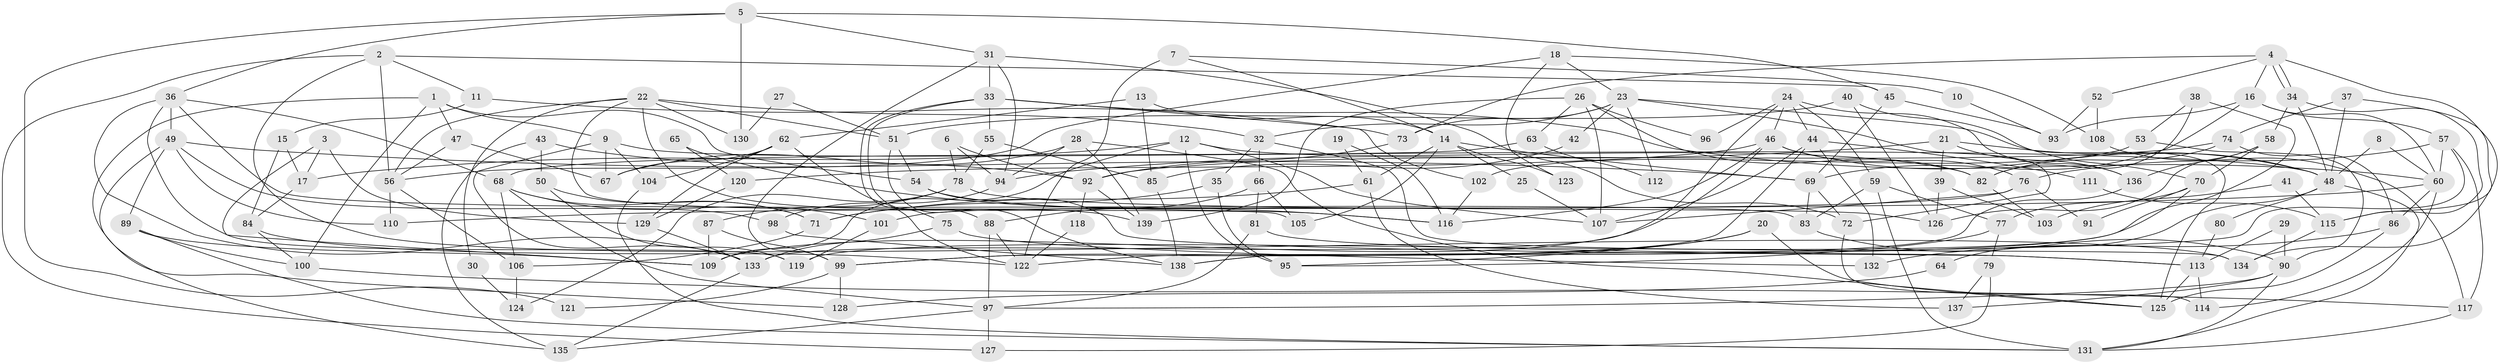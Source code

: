 // Generated by graph-tools (version 1.1) at 2025/51/03/09/25 04:51:57]
// undirected, 139 vertices, 278 edges
graph export_dot {
graph [start="1"]
  node [color=gray90,style=filled];
  1;
  2;
  3;
  4;
  5;
  6;
  7;
  8;
  9;
  10;
  11;
  12;
  13;
  14;
  15;
  16;
  17;
  18;
  19;
  20;
  21;
  22;
  23;
  24;
  25;
  26;
  27;
  28;
  29;
  30;
  31;
  32;
  33;
  34;
  35;
  36;
  37;
  38;
  39;
  40;
  41;
  42;
  43;
  44;
  45;
  46;
  47;
  48;
  49;
  50;
  51;
  52;
  53;
  54;
  55;
  56;
  57;
  58;
  59;
  60;
  61;
  62;
  63;
  64;
  65;
  66;
  67;
  68;
  69;
  70;
  71;
  72;
  73;
  74;
  75;
  76;
  77;
  78;
  79;
  80;
  81;
  82;
  83;
  84;
  85;
  86;
  87;
  88;
  89;
  90;
  91;
  92;
  93;
  94;
  95;
  96;
  97;
  98;
  99;
  100;
  101;
  102;
  103;
  104;
  105;
  106;
  107;
  108;
  109;
  110;
  111;
  112;
  113;
  114;
  115;
  116;
  117;
  118;
  119;
  120;
  121;
  122;
  123;
  124;
  125;
  126;
  127;
  128;
  129;
  130;
  131;
  132;
  133;
  134;
  135;
  136;
  137;
  138;
  139;
  1 -- 100;
  1 -- 47;
  1 -- 9;
  1 -- 54;
  1 -- 128;
  2 -- 134;
  2 -- 11;
  2 -- 45;
  2 -- 56;
  2 -- 127;
  3 -- 109;
  3 -- 129;
  3 -- 17;
  4 -- 34;
  4 -- 34;
  4 -- 73;
  4 -- 16;
  4 -- 52;
  4 -- 115;
  5 -- 36;
  5 -- 31;
  5 -- 45;
  5 -- 121;
  5 -- 130;
  6 -- 92;
  6 -- 94;
  6 -- 78;
  7 -- 122;
  7 -- 14;
  7 -- 10;
  8 -- 60;
  8 -- 48;
  9 -- 67;
  9 -- 48;
  9 -- 104;
  9 -- 133;
  10 -- 93;
  11 -- 73;
  11 -- 15;
  12 -- 109;
  12 -- 107;
  12 -- 17;
  12 -- 82;
  12 -- 95;
  13 -- 62;
  13 -- 14;
  13 -- 85;
  14 -- 69;
  14 -- 105;
  14 -- 25;
  14 -- 61;
  14 -- 123;
  15 -- 17;
  15 -- 84;
  16 -- 69;
  16 -- 57;
  16 -- 60;
  16 -- 93;
  17 -- 84;
  18 -- 108;
  18 -- 23;
  18 -- 56;
  18 -- 123;
  19 -- 116;
  19 -- 61;
  20 -- 95;
  20 -- 125;
  20 -- 99;
  21 -- 136;
  21 -- 48;
  21 -- 39;
  21 -- 94;
  22 -- 51;
  22 -- 56;
  22 -- 30;
  22 -- 32;
  22 -- 105;
  22 -- 130;
  22 -- 139;
  23 -- 32;
  23 -- 125;
  23 -- 42;
  23 -- 72;
  23 -- 73;
  23 -- 112;
  24 -- 46;
  24 -- 133;
  24 -- 44;
  24 -- 59;
  24 -- 96;
  24 -- 136;
  25 -- 107;
  26 -- 139;
  26 -- 82;
  26 -- 63;
  26 -- 96;
  26 -- 107;
  27 -- 130;
  27 -- 51;
  28 -- 125;
  28 -- 94;
  28 -- 67;
  28 -- 139;
  29 -- 113;
  29 -- 90;
  30 -- 124;
  31 -- 33;
  31 -- 72;
  31 -- 94;
  31 -- 99;
  32 -- 35;
  32 -- 66;
  32 -- 134;
  33 -- 60;
  33 -- 75;
  33 -- 55;
  33 -- 88;
  33 -- 102;
  34 -- 48;
  34 -- 58;
  34 -- 115;
  35 -- 95;
  35 -- 71;
  36 -- 133;
  36 -- 68;
  36 -- 49;
  36 -- 83;
  36 -- 119;
  37 -- 74;
  37 -- 134;
  37 -- 48;
  38 -- 53;
  38 -- 119;
  38 -- 82;
  39 -- 126;
  39 -- 103;
  40 -- 70;
  40 -- 126;
  40 -- 51;
  41 -- 115;
  41 -- 103;
  42 -- 85;
  43 -- 50;
  43 -- 135;
  43 -- 92;
  44 -- 99;
  44 -- 107;
  44 -- 111;
  44 -- 132;
  45 -- 69;
  45 -- 93;
  46 -- 48;
  46 -- 76;
  46 -- 109;
  46 -- 116;
  46 -- 120;
  47 -- 56;
  47 -- 67;
  48 -- 64;
  48 -- 80;
  48 -- 131;
  49 -- 89;
  49 -- 69;
  49 -- 98;
  49 -- 110;
  49 -- 135;
  50 -- 71;
  50 -- 119;
  51 -- 138;
  51 -- 54;
  52 -- 93;
  52 -- 108;
  53 -- 90;
  53 -- 102;
  54 -- 113;
  54 -- 116;
  55 -- 85;
  55 -- 78;
  56 -- 106;
  56 -- 110;
  57 -- 60;
  57 -- 76;
  57 -- 117;
  57 -- 138;
  58 -- 136;
  58 -- 70;
  58 -- 126;
  59 -- 83;
  59 -- 77;
  59 -- 131;
  60 -- 110;
  60 -- 86;
  60 -- 114;
  61 -- 137;
  61 -- 71;
  62 -- 122;
  62 -- 104;
  62 -- 67;
  62 -- 129;
  63 -- 68;
  63 -- 112;
  64 -- 128;
  65 -- 116;
  65 -- 120;
  66 -- 81;
  66 -- 88;
  66 -- 105;
  68 -- 97;
  68 -- 106;
  68 -- 71;
  68 -- 101;
  69 -- 72;
  69 -- 83;
  70 -- 122;
  70 -- 77;
  70 -- 91;
  71 -- 106;
  72 -- 114;
  73 -- 92;
  74 -- 92;
  74 -- 82;
  74 -- 86;
  75 -- 132;
  75 -- 133;
  76 -- 107;
  76 -- 91;
  76 -- 101;
  77 -- 79;
  77 -- 95;
  78 -- 87;
  78 -- 124;
  78 -- 126;
  79 -- 127;
  79 -- 137;
  80 -- 113;
  81 -- 113;
  81 -- 97;
  82 -- 103;
  83 -- 90;
  84 -- 100;
  84 -- 122;
  85 -- 138;
  86 -- 125;
  86 -- 132;
  87 -- 99;
  87 -- 109;
  88 -- 97;
  88 -- 122;
  89 -- 109;
  89 -- 131;
  89 -- 100;
  90 -- 131;
  90 -- 97;
  90 -- 137;
  92 -- 139;
  92 -- 118;
  94 -- 98;
  97 -- 127;
  97 -- 135;
  98 -- 138;
  99 -- 121;
  99 -- 128;
  100 -- 117;
  101 -- 119;
  102 -- 116;
  104 -- 131;
  106 -- 124;
  108 -- 117;
  111 -- 115;
  113 -- 114;
  113 -- 125;
  115 -- 134;
  117 -- 131;
  118 -- 122;
  120 -- 129;
  129 -- 133;
  133 -- 135;
  136 -- 138;
}
